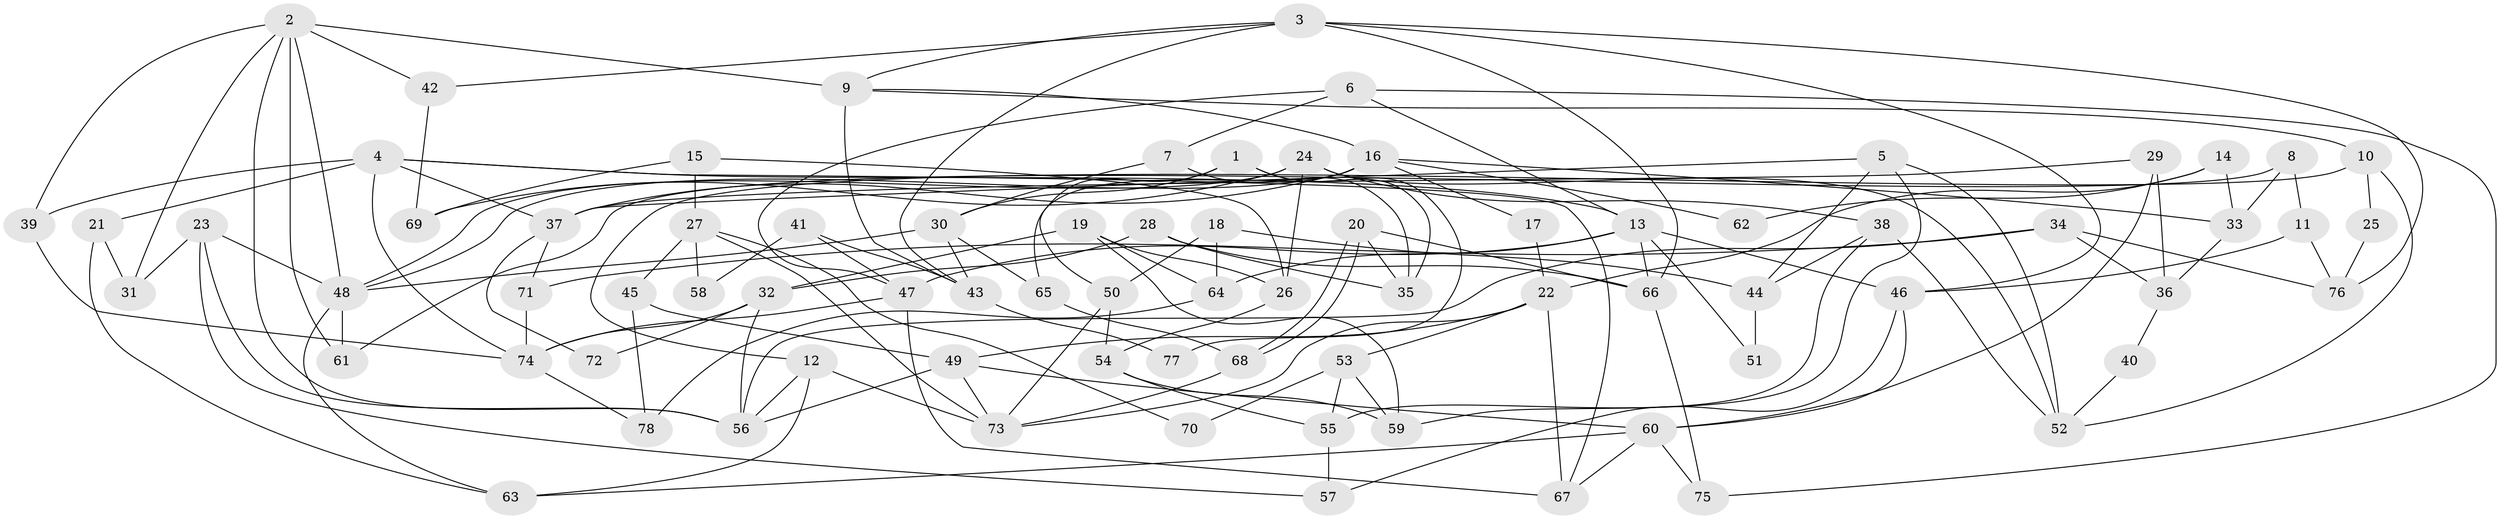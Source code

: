 // coarse degree distribution, {4: 0.24489795918367346, 8: 0.10204081632653061, 6: 0.061224489795918366, 3: 0.14285714285714285, 7: 0.061224489795918366, 5: 0.1836734693877551, 9: 0.061224489795918366, 2: 0.12244897959183673, 10: 0.02040816326530612}
// Generated by graph-tools (version 1.1) at 2025/41/03/06/25 10:41:58]
// undirected, 78 vertices, 156 edges
graph export_dot {
graph [start="1"]
  node [color=gray90,style=filled];
  1;
  2;
  3;
  4;
  5;
  6;
  7;
  8;
  9;
  10;
  11;
  12;
  13;
  14;
  15;
  16;
  17;
  18;
  19;
  20;
  21;
  22;
  23;
  24;
  25;
  26;
  27;
  28;
  29;
  30;
  31;
  32;
  33;
  34;
  35;
  36;
  37;
  38;
  39;
  40;
  41;
  42;
  43;
  44;
  45;
  46;
  47;
  48;
  49;
  50;
  51;
  52;
  53;
  54;
  55;
  56;
  57;
  58;
  59;
  60;
  61;
  62;
  63;
  64;
  65;
  66;
  67;
  68;
  69;
  70;
  71;
  72;
  73;
  74;
  75;
  76;
  77;
  78;
  1 -- 30;
  1 -- 35;
  1 -- 50;
  1 -- 77;
  2 -- 9;
  2 -- 56;
  2 -- 31;
  2 -- 39;
  2 -- 42;
  2 -- 48;
  2 -- 61;
  3 -- 46;
  3 -- 9;
  3 -- 42;
  3 -- 43;
  3 -- 66;
  3 -- 76;
  4 -- 67;
  4 -- 74;
  4 -- 13;
  4 -- 21;
  4 -- 37;
  4 -- 39;
  5 -- 37;
  5 -- 59;
  5 -- 44;
  5 -- 52;
  6 -- 13;
  6 -- 75;
  6 -- 7;
  6 -- 47;
  7 -- 30;
  7 -- 35;
  8 -- 61;
  8 -- 11;
  8 -- 33;
  9 -- 16;
  9 -- 10;
  9 -- 43;
  10 -- 52;
  10 -- 12;
  10 -- 25;
  11 -- 46;
  11 -- 76;
  12 -- 63;
  12 -- 73;
  12 -- 56;
  13 -- 47;
  13 -- 46;
  13 -- 51;
  13 -- 64;
  13 -- 66;
  14 -- 22;
  14 -- 33;
  14 -- 62;
  15 -- 27;
  15 -- 26;
  15 -- 69;
  16 -- 65;
  16 -- 33;
  16 -- 17;
  16 -- 37;
  16 -- 48;
  16 -- 62;
  17 -- 22;
  18 -- 44;
  18 -- 50;
  18 -- 64;
  19 -- 59;
  19 -- 64;
  19 -- 26;
  19 -- 32;
  20 -- 68;
  20 -- 68;
  20 -- 66;
  20 -- 35;
  21 -- 31;
  21 -- 63;
  22 -- 49;
  22 -- 67;
  22 -- 53;
  22 -- 73;
  23 -- 56;
  23 -- 48;
  23 -- 31;
  23 -- 57;
  24 -- 48;
  24 -- 69;
  24 -- 26;
  24 -- 38;
  24 -- 52;
  25 -- 76;
  26 -- 54;
  27 -- 73;
  27 -- 45;
  27 -- 58;
  27 -- 70;
  28 -- 35;
  28 -- 66;
  28 -- 32;
  29 -- 60;
  29 -- 37;
  29 -- 36;
  30 -- 43;
  30 -- 48;
  30 -- 65;
  32 -- 56;
  32 -- 72;
  32 -- 74;
  33 -- 36;
  34 -- 71;
  34 -- 56;
  34 -- 36;
  34 -- 76;
  36 -- 40;
  37 -- 71;
  37 -- 72;
  38 -- 52;
  38 -- 44;
  38 -- 55;
  39 -- 74;
  40 -- 52;
  41 -- 43;
  41 -- 47;
  41 -- 58;
  42 -- 69;
  43 -- 77;
  44 -- 51;
  45 -- 78;
  45 -- 49;
  46 -- 60;
  46 -- 57;
  47 -- 74;
  47 -- 67;
  48 -- 61;
  48 -- 63;
  49 -- 56;
  49 -- 73;
  49 -- 60;
  50 -- 54;
  50 -- 73;
  53 -- 55;
  53 -- 59;
  53 -- 70;
  54 -- 55;
  54 -- 59;
  55 -- 57;
  60 -- 63;
  60 -- 67;
  60 -- 75;
  64 -- 78;
  65 -- 68;
  66 -- 75;
  68 -- 73;
  71 -- 74;
  74 -- 78;
}

